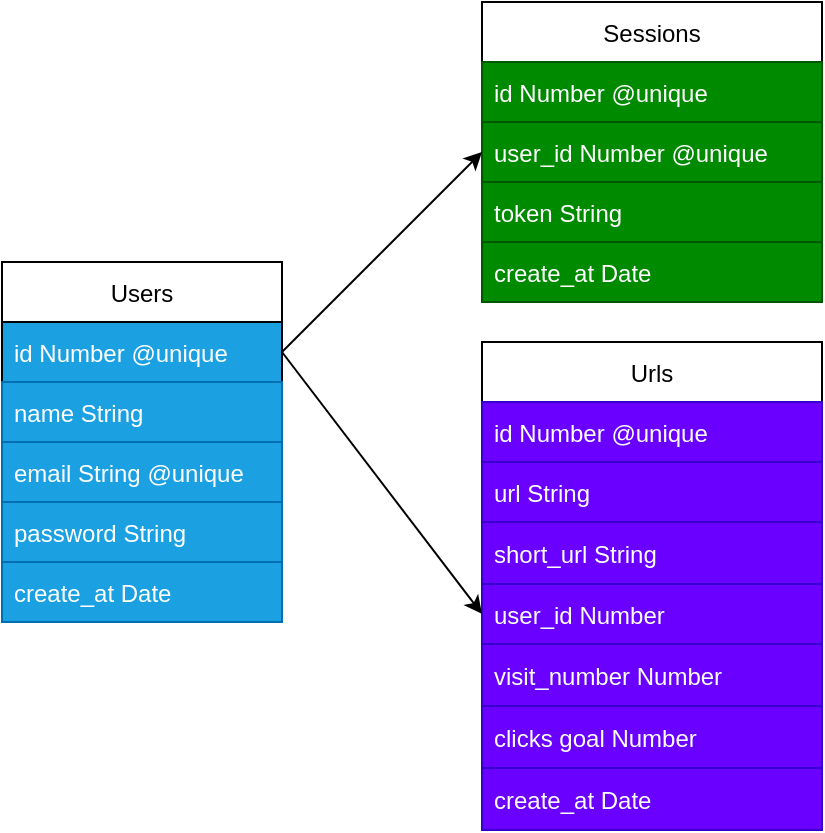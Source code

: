 <mxfile>
    <diagram id="tOlnLowoXZ-zDbMMUDHq" name="Database">
        <mxGraphModel dx="703" dy="418" grid="1" gridSize="10" guides="1" tooltips="1" connect="1" arrows="1" fold="1" page="1" pageScale="1" pageWidth="827" pageHeight="1169" math="0" shadow="0">
            <root>
                <mxCell id="0"/>
                <mxCell id="1" parent="0"/>
                <mxCell id="3" value="Users" style="swimlane;fontStyle=0;childLayout=stackLayout;horizontal=1;startSize=30;horizontalStack=0;resizeParent=1;resizeParentMax=0;resizeLast=0;collapsible=1;marginBottom=0;" parent="1" vertex="1">
                    <mxGeometry x="200" y="210" width="140" height="180" as="geometry">
                        <mxRectangle x="170" y="100" width="60" height="30" as="alternateBounds"/>
                    </mxGeometry>
                </mxCell>
                <mxCell id="4" value="id Number @unique" style="text;strokeColor=default;fillColor=#1ba1e2;align=left;verticalAlign=middle;spacingLeft=4;spacingRight=4;overflow=hidden;points=[[0,0.5],[1,0.5]];portConstraint=eastwest;rotatable=0;fontColor=#ffffff;gradientColor=none;rounded=0;glass=0;sketch=0;shadow=0;fontStyle=0;horizontal=1;fontSize=12;" parent="3" vertex="1">
                    <mxGeometry y="30" width="140" height="30" as="geometry"/>
                </mxCell>
                <mxCell id="7" value="name String" style="text;strokeColor=#006EAF;fillColor=#1ba1e2;align=left;verticalAlign=middle;spacingLeft=4;spacingRight=4;overflow=hidden;points=[[0,0.5],[1,0.5]];portConstraint=eastwest;rotatable=0;fontStyle=0;fontColor=#ffffff;rounded=0;glass=0;sketch=0;shadow=0;horizontal=1;fontSize=12;" parent="3" vertex="1">
                    <mxGeometry y="60" width="140" height="30" as="geometry"/>
                </mxCell>
                <mxCell id="5" value="email String @unique" style="text;strokeColor=#006EAF;fillColor=#1ba1e2;align=left;verticalAlign=middle;spacingLeft=4;spacingRight=4;overflow=hidden;points=[[0,0.5],[1,0.5]];portConstraint=eastwest;rotatable=0;fontColor=#ffffff;rounded=0;glass=0;sketch=0;shadow=0;fontStyle=0;horizontal=1;fontSize=12;" parent="3" vertex="1">
                    <mxGeometry y="90" width="140" height="30" as="geometry"/>
                </mxCell>
                <mxCell id="6" value="password String" style="text;strokeColor=#006EAF;fillColor=#1ba1e2;align=left;verticalAlign=middle;spacingLeft=4;spacingRight=4;overflow=hidden;points=[[0,0.5],[1,0.5]];portConstraint=eastwest;rotatable=0;fontColor=#ffffff;rounded=0;glass=0;sketch=0;shadow=0;fontStyle=0;horizontal=1;fontSize=12;" parent="3" vertex="1">
                    <mxGeometry y="120" width="140" height="30" as="geometry"/>
                </mxCell>
                <mxCell id="24" value="create_at Date" style="text;strokeColor=#006EAF;fillColor=#1ba1e2;align=left;verticalAlign=middle;spacingLeft=4;spacingRight=4;overflow=hidden;points=[[0,0.5],[1,0.5]];portConstraint=eastwest;rotatable=0;fontColor=#ffffff;rounded=0;glass=0;sketch=0;shadow=0;fontStyle=0;horizontal=1;fontSize=12;" vertex="1" parent="3">
                    <mxGeometry y="150" width="140" height="30" as="geometry"/>
                </mxCell>
                <mxCell id="8" value="Sessions" style="swimlane;fontStyle=0;childLayout=stackLayout;horizontal=1;startSize=30;horizontalStack=0;resizeParent=1;resizeParentMax=0;resizeLast=0;collapsible=1;marginBottom=0;" parent="1" vertex="1">
                    <mxGeometry x="440" y="80" width="170" height="150" as="geometry"/>
                </mxCell>
                <mxCell id="9" value="id Number @unique" style="text;strokeColor=#005700;fillColor=#008a00;align=left;verticalAlign=middle;spacingLeft=4;spacingRight=4;overflow=hidden;points=[[0,0.5],[1,0.5]];portConstraint=eastwest;rotatable=0;fontColor=#ffffff;" parent="8" vertex="1">
                    <mxGeometry y="30" width="170" height="30" as="geometry"/>
                </mxCell>
                <mxCell id="10" value="user_id Number @unique" style="text;strokeColor=#005700;fillColor=#008a00;align=left;verticalAlign=middle;spacingLeft=4;spacingRight=4;overflow=hidden;points=[[0,0.5],[1,0.5]];portConstraint=eastwest;rotatable=0;fontColor=#ffffff;" parent="8" vertex="1">
                    <mxGeometry y="60" width="170" height="30" as="geometry"/>
                </mxCell>
                <mxCell id="11" value="token String" style="text;strokeColor=#005700;fillColor=#008a00;align=left;verticalAlign=middle;spacingLeft=4;spacingRight=4;overflow=hidden;points=[[0,0.5],[1,0.5]];portConstraint=eastwest;rotatable=0;fontColor=#ffffff;" parent="8" vertex="1">
                    <mxGeometry y="90" width="170" height="30" as="geometry"/>
                </mxCell>
                <mxCell id="23" value="create_at Date" style="text;strokeColor=#005700;fillColor=#008a00;align=left;verticalAlign=middle;spacingLeft=4;spacingRight=4;overflow=hidden;points=[[0,0.5],[1,0.5]];portConstraint=eastwest;rotatable=0;fontColor=#ffffff;" vertex="1" parent="8">
                    <mxGeometry y="120" width="170" height="30" as="geometry"/>
                </mxCell>
                <mxCell id="13" value="" style="endArrow=classic;html=1;fontSize=12;exitX=1;exitY=0.5;exitDx=0;exitDy=0;entryX=0;entryY=0.5;entryDx=0;entryDy=0;" parent="1" source="4" target="10" edge="1">
                    <mxGeometry width="50" height="50" relative="1" as="geometry">
                        <mxPoint x="370" y="290" as="sourcePoint"/>
                        <mxPoint x="420" y="240" as="targetPoint"/>
                    </mxGeometry>
                </mxCell>
                <mxCell id="14" value="Urls" style="swimlane;fontStyle=0;childLayout=stackLayout;horizontal=1;startSize=30;horizontalStack=0;resizeParent=1;resizeParentMax=0;resizeLast=0;collapsible=1;marginBottom=0;" parent="1" vertex="1">
                    <mxGeometry x="440" y="250" width="170" height="244" as="geometry">
                        <mxRectangle x="170" y="100" width="60" height="30" as="alternateBounds"/>
                    </mxGeometry>
                </mxCell>
                <mxCell id="15" value="id Number @unique" style="text;strokeColor=#3700CC;fillColor=#6a00ff;align=left;verticalAlign=middle;spacingLeft=4;spacingRight=4;overflow=hidden;points=[[0,0.5],[1,0.5]];portConstraint=eastwest;rotatable=0;fontColor=#ffffff;rounded=0;glass=0;sketch=0;shadow=0;fontStyle=0;horizontal=1;fontSize=12;" parent="14" vertex="1">
                    <mxGeometry y="30" width="170" height="30" as="geometry"/>
                </mxCell>
                <mxCell id="16" value="url String" style="text;strokeColor=#3700CC;fillColor=#6a00ff;align=left;verticalAlign=middle;spacingLeft=4;spacingRight=4;overflow=hidden;points=[[0,0.5],[1,0.5]];portConstraint=eastwest;rotatable=0;fontStyle=0;fontColor=#ffffff;rounded=0;glass=0;sketch=0;shadow=0;horizontal=1;fontSize=12;" parent="14" vertex="1">
                    <mxGeometry y="60" width="170" height="30" as="geometry"/>
                </mxCell>
                <mxCell id="17" value="short_url String" style="text;strokeColor=#3700CC;fillColor=#6a00ff;align=left;verticalAlign=middle;spacingLeft=4;spacingRight=4;overflow=hidden;points=[[0,0.5],[1,0.5]];portConstraint=eastwest;rotatable=0;fontColor=#ffffff;rounded=0;glass=0;sketch=0;shadow=0;fontStyle=0;horizontal=1;fontSize=12;" parent="14" vertex="1">
                    <mxGeometry y="90" width="170" height="31" as="geometry"/>
                </mxCell>
                <mxCell id="19" value="user_id Number" style="text;strokeColor=#3700CC;fillColor=#6a00ff;align=left;verticalAlign=middle;spacingLeft=4;spacingRight=4;overflow=hidden;points=[[0,0.5],[1,0.5]];portConstraint=eastwest;rotatable=0;fontColor=#ffffff;rounded=0;glass=0;sketch=0;shadow=0;fontStyle=0;horizontal=1;fontSize=12;" parent="14" vertex="1">
                    <mxGeometry y="121" width="170" height="30" as="geometry"/>
                </mxCell>
                <mxCell id="21" value="visit_number Number" style="text;strokeColor=#3700CC;fillColor=#6a00ff;align=left;verticalAlign=middle;spacingLeft=4;spacingRight=4;overflow=hidden;points=[[0,0.5],[1,0.5]];portConstraint=eastwest;rotatable=0;fontColor=#ffffff;rounded=0;glass=0;sketch=0;shadow=0;fontStyle=0;horizontal=1;fontSize=12;" parent="14" vertex="1">
                    <mxGeometry y="151" width="170" height="31" as="geometry"/>
                </mxCell>
                <mxCell id="22" value="clicks goal Number" style="text;strokeColor=#3700CC;fillColor=#6a00ff;align=left;verticalAlign=middle;spacingLeft=4;spacingRight=4;overflow=hidden;points=[[0,0.5],[1,0.5]];portConstraint=eastwest;rotatable=0;fontColor=#ffffff;rounded=0;glass=0;sketch=0;shadow=0;fontStyle=0;horizontal=1;fontSize=12;" parent="14" vertex="1">
                    <mxGeometry y="182" width="170" height="31" as="geometry"/>
                </mxCell>
                <mxCell id="25" value="create_at Date" style="text;strokeColor=#3700CC;fillColor=#6a00ff;align=left;verticalAlign=middle;spacingLeft=4;spacingRight=4;overflow=hidden;points=[[0,0.5],[1,0.5]];portConstraint=eastwest;rotatable=0;fontColor=#ffffff;rounded=0;glass=0;sketch=0;shadow=0;fontStyle=0;horizontal=1;fontSize=12;" vertex="1" parent="14">
                    <mxGeometry y="213" width="170" height="31" as="geometry"/>
                </mxCell>
                <mxCell id="20" style="edgeStyle=none;html=1;exitX=1;exitY=0.5;exitDx=0;exitDy=0;entryX=0;entryY=0.5;entryDx=0;entryDy=0;fontSize=12;" parent="1" source="4" target="19" edge="1">
                    <mxGeometry relative="1" as="geometry"/>
                </mxCell>
            </root>
        </mxGraphModel>
    </diagram>
    <diagram id="09ydcRVovUuE7w73d39p" name="Architecture">
        <mxGraphModel dx="807" dy="255" grid="1" gridSize="10" guides="1" tooltips="1" connect="1" arrows="1" fold="1" page="1" pageScale="1" pageWidth="827" pageHeight="1169" math="0" shadow="0">
            <root>
                <mxCell id="agBgj1ZIqQe7lukwu6QI-0"/>
                <mxCell id="agBgj1ZIqQe7lukwu6QI-1" parent="agBgj1ZIqQe7lukwu6QI-0"/>
                <mxCell id="agBgj1ZIqQe7lukwu6QI-5" value="" style="edgeStyle=none;html=1;fontSize=12;" parent="agBgj1ZIqQe7lukwu6QI-1" source="agBgj1ZIqQe7lukwu6QI-2" target="agBgj1ZIqQe7lukwu6QI-4" edge="1">
                    <mxGeometry relative="1" as="geometry"/>
                </mxCell>
                <mxCell id="agBgj1ZIqQe7lukwu6QI-2" value="Models" style="rounded=1;whiteSpace=wrap;html=1;shadow=0;glass=0;sketch=0;fontSize=12;strokeColor=default;gradientColor=none;" parent="agBgj1ZIqQe7lukwu6QI-1" vertex="1">
                    <mxGeometry x="289" y="150" width="250" height="70" as="geometry"/>
                </mxCell>
                <mxCell id="agBgj1ZIqQe7lukwu6QI-27" style="edgeStyle=none;html=1;fontSize=12;" parent="agBgj1ZIqQe7lukwu6QI-1" source="agBgj1ZIqQe7lukwu6QI-4" target="agBgj1ZIqQe7lukwu6QI-26" edge="1">
                    <mxGeometry relative="1" as="geometry"/>
                </mxCell>
                <mxCell id="agBgj1ZIqQe7lukwu6QI-4" value="Middlewares" style="whiteSpace=wrap;html=1;rounded=1;shadow=0;glass=0;sketch=0;gradientColor=none;" parent="agBgj1ZIqQe7lukwu6QI-1" vertex="1">
                    <mxGeometry x="289" y="240" width="250" height="60" as="geometry"/>
                </mxCell>
                <mxCell id="agBgj1ZIqQe7lukwu6QI-6" value="" style="edgeStyle=none;html=1;fontSize=12;" parent="agBgj1ZIqQe7lukwu6QI-1" source="agBgj1ZIqQe7lukwu6QI-7" target="agBgj1ZIqQe7lukwu6QI-8" edge="1">
                    <mxGeometry relative="1" as="geometry"/>
                </mxCell>
                <mxCell id="agBgj1ZIqQe7lukwu6QI-25" style="edgeStyle=none;html=1;entryX=0;entryY=0.5;entryDx=0;entryDy=0;fontSize=12;" parent="agBgj1ZIqQe7lukwu6QI-1" source="agBgj1ZIqQe7lukwu6QI-7" target="agBgj1ZIqQe7lukwu6QI-24" edge="1">
                    <mxGeometry relative="1" as="geometry"/>
                </mxCell>
                <mxCell id="agBgj1ZIqQe7lukwu6QI-7" value="Controllers" style="rounded=1;whiteSpace=wrap;html=1;shadow=0;glass=0;sketch=0;fontSize=12;strokeColor=default;gradientColor=none;" parent="agBgj1ZIqQe7lukwu6QI-1" vertex="1">
                    <mxGeometry x="289" y="320" width="250" height="60" as="geometry"/>
                </mxCell>
                <mxCell id="agBgj1ZIqQe7lukwu6QI-23" style="edgeStyle=none;html=1;entryX=0;entryY=0.5;entryDx=0;entryDy=0;fontSize=12;" parent="agBgj1ZIqQe7lukwu6QI-1" source="agBgj1ZIqQe7lukwu6QI-8" target="agBgj1ZIqQe7lukwu6QI-22" edge="1">
                    <mxGeometry relative="1" as="geometry"/>
                </mxCell>
                <mxCell id="agBgj1ZIqQe7lukwu6QI-8" value="Services" style="whiteSpace=wrap;html=1;rounded=1;shadow=0;glass=0;sketch=0;gradientColor=none;" parent="agBgj1ZIqQe7lukwu6QI-1" vertex="1">
                    <mxGeometry x="289" y="400" width="250" height="60" as="geometry"/>
                </mxCell>
                <mxCell id="agBgj1ZIqQe7lukwu6QI-11" value="" style="edgeStyle=none;html=1;fontSize=12;" parent="agBgj1ZIqQe7lukwu6QI-1" source="agBgj1ZIqQe7lukwu6QI-9" target="agBgj1ZIqQe7lukwu6QI-10" edge="1">
                    <mxGeometry relative="1" as="geometry"/>
                </mxCell>
                <mxCell id="agBgj1ZIqQe7lukwu6QI-20" style="edgeStyle=none;html=1;exitX=1;exitY=0.5;exitDx=0;exitDy=0;entryX=0;entryY=0.5;entryDx=0;entryDy=0;fontSize=12;" parent="agBgj1ZIqQe7lukwu6QI-1" source="agBgj1ZIqQe7lukwu6QI-9" target="agBgj1ZIqQe7lukwu6QI-18" edge="1">
                    <mxGeometry relative="1" as="geometry"/>
                </mxCell>
                <mxCell id="agBgj1ZIqQe7lukwu6QI-9" value="Repositories" style="whiteSpace=wrap;html=1;rounded=1;shadow=0;glass=0;sketch=0;gradientColor=none;" parent="agBgj1ZIqQe7lukwu6QI-1" vertex="1">
                    <mxGeometry x="289" y="480" width="250" height="60" as="geometry"/>
                </mxCell>
                <mxCell id="agBgj1ZIqQe7lukwu6QI-10" value="Database" style="whiteSpace=wrap;html=1;rounded=1;shadow=0;glass=0;sketch=0;gradientColor=none;" parent="agBgj1ZIqQe7lukwu6QI-1" vertex="1">
                    <mxGeometry x="289" y="560" width="250" height="60" as="geometry"/>
                </mxCell>
                <mxCell id="agBgj1ZIqQe7lukwu6QI-13" style="edgeStyle=none;html=1;entryX=0.5;entryY=0;entryDx=0;entryDy=0;fontSize=12;" parent="agBgj1ZIqQe7lukwu6QI-1" source="agBgj1ZIqQe7lukwu6QI-12" target="agBgj1ZIqQe7lukwu6QI-2" edge="1">
                    <mxGeometry relative="1" as="geometry"/>
                </mxCell>
                <mxCell id="agBgj1ZIqQe7lukwu6QI-12" value="User" style="ellipse;whiteSpace=wrap;html=1;aspect=fixed;rounded=0;shadow=0;glass=0;sketch=0;fontSize=12;strokeColor=#005700;fillColor=#008a00;fontColor=#ffffff;" parent="agBgj1ZIqQe7lukwu6QI-1" vertex="1">
                    <mxGeometry x="373" y="50" width="80" height="80" as="geometry"/>
                </mxCell>
                <mxCell id="agBgj1ZIqQe7lukwu6QI-18" value="Return&lt;br&gt;{status: Boolean, query: Object[]}" style="rounded=0;whiteSpace=wrap;html=1;shadow=0;glass=0;sketch=0;fontSize=12;strokeColor=default;gradientColor=none;" parent="agBgj1ZIqQe7lukwu6QI-1" vertex="1">
                    <mxGeometry x="590" y="480" width="200" height="60" as="geometry"/>
                </mxCell>
                <mxCell id="agBgj1ZIqQe7lukwu6QI-22" value="Return&lt;br&gt;{status: Boolean, query: Object[]}" style="rounded=0;whiteSpace=wrap;html=1;shadow=0;glass=0;sketch=0;fontSize=12;strokeColor=default;gradientColor=none;" parent="agBgj1ZIqQe7lukwu6QI-1" vertex="1">
                    <mxGeometry x="590" y="400" width="200" height="60" as="geometry"/>
                </mxCell>
                <mxCell id="agBgj1ZIqQe7lukwu6QI-24" value="Return&lt;br&gt;Response.status().send()" style="rounded=0;whiteSpace=wrap;html=1;shadow=0;glass=0;sketch=0;fontSize=12;strokeColor=default;gradientColor=none;" parent="agBgj1ZIqQe7lukwu6QI-1" vertex="1">
                    <mxGeometry x="590" y="320" width="200" height="60" as="geometry"/>
                </mxCell>
                <mxCell id="agBgj1ZIqQe7lukwu6QI-26" value="Return&lt;br&gt;Response.status().send()" style="rounded=0;whiteSpace=wrap;html=1;shadow=0;glass=0;sketch=0;fontSize=12;strokeColor=default;gradientColor=none;" parent="agBgj1ZIqQe7lukwu6QI-1" vertex="1">
                    <mxGeometry x="590" y="240" width="200" height="60" as="geometry"/>
                </mxCell>
            </root>
        </mxGraphModel>
    </diagram>
</mxfile>
